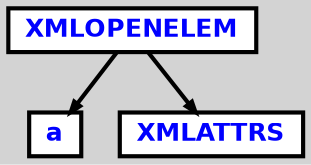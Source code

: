 digraph {

	ordering=out;
	ranksep=.4;
	bgcolor="lightgrey"; node [shape=box, fixedsize=false, fontsize=12, fontname="Helvetica-bold", fontcolor="blue"
		width=.25, height=.25, color="black", fillcolor="white", style="filled, solid, bold"];
	edge [arrowsize=.5, color="black", style="bold"]

  n0 [label="XMLOPENELEM"];
  n1 [label="a"];
  n2 [label="XMLATTRS"];

  n0 -> n1 // "XMLOPENELEM" -> "a"
  n0 -> n2 // "XMLOPENELEM" -> "XMLATTRS"

}
